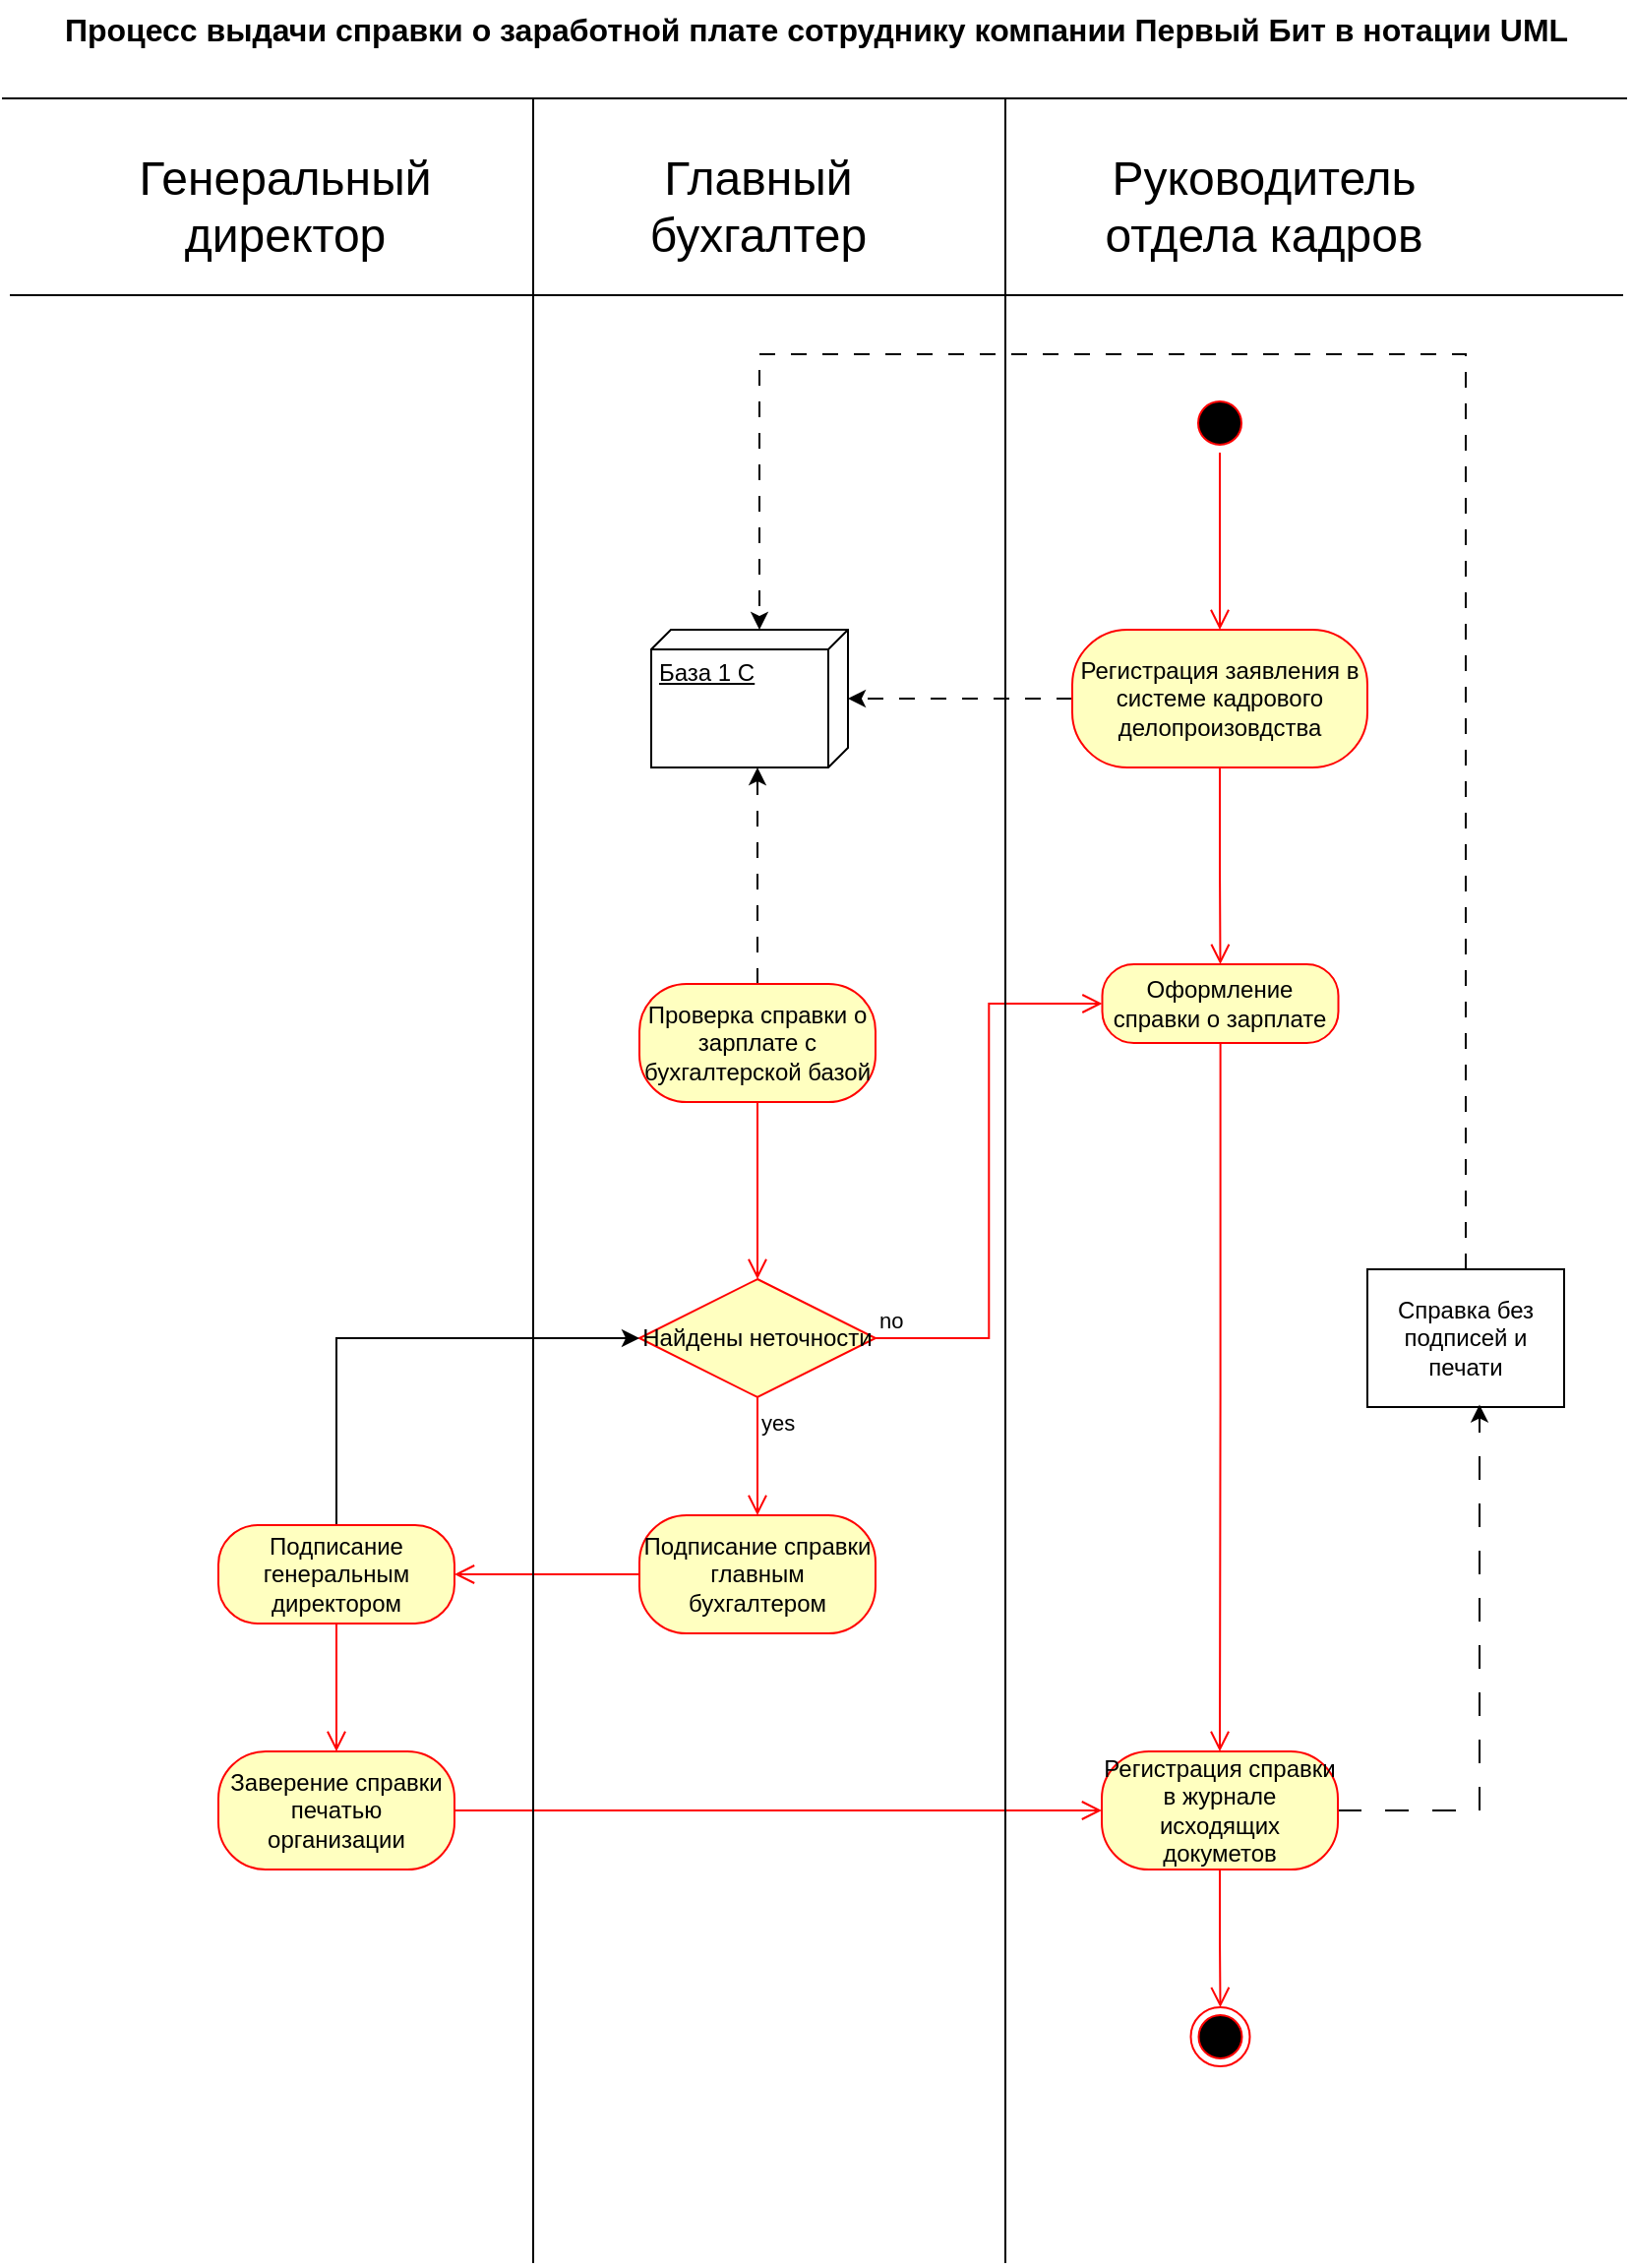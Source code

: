 <mxfile version="21.5.2" type="device">
  <diagram name="Страница 1" id="XWR6Mg31RLSGUb9R5lYL">
    <mxGraphModel dx="874" dy="522" grid="1" gridSize="10" guides="1" tooltips="1" connect="1" arrows="1" fold="1" page="1" pageScale="1" pageWidth="827" pageHeight="1169" math="0" shadow="0">
      <root>
        <mxCell id="0" />
        <mxCell id="1" parent="0" />
        <mxCell id="kmjslfHC8UAdAYg1NQpP-1" value="&lt;font style=&quot;font-size: 24px;&quot;&gt;Генеральный директор&lt;/font&gt;" style="text;html=1;strokeColor=none;fillColor=none;align=center;verticalAlign=middle;whiteSpace=wrap;rounded=0;rotation=0;" vertex="1" parent="1">
          <mxGeometry x="42" y="100" width="204" height="30" as="geometry" />
        </mxCell>
        <mxCell id="kmjslfHC8UAdAYg1NQpP-2" value="&lt;font style=&quot;font-size: 24px;&quot;&gt;Главный бухгалтер&lt;/font&gt;" style="text;html=1;strokeColor=none;fillColor=none;align=center;verticalAlign=middle;whiteSpace=wrap;rounded=0;rotation=0;" vertex="1" parent="1">
          <mxGeometry x="311.5" y="100" width="145" height="30" as="geometry" />
        </mxCell>
        <mxCell id="kmjslfHC8UAdAYg1NQpP-3" value="&lt;font style=&quot;font-size: 24px;&quot;&gt;Руководитель отдела кадров&lt;/font&gt;" style="text;html=1;strokeColor=none;fillColor=none;align=center;verticalAlign=middle;whiteSpace=wrap;rounded=0;rotation=0;" vertex="1" parent="1">
          <mxGeometry x="550" y="100" width="182.5" height="30" as="geometry" />
        </mxCell>
        <mxCell id="kmjslfHC8UAdAYg1NQpP-4" value="Процесс выдачи справки о заработной плате сотруднику компании Первый Бит в нотации UML" style="text;html=1;strokeColor=none;fillColor=none;align=center;verticalAlign=middle;whiteSpace=wrap;rounded=0;fontSize=16;fontStyle=1" vertex="1" parent="1">
          <mxGeometry x="20" y="10" width="788" height="30" as="geometry" />
        </mxCell>
        <mxCell id="kmjslfHC8UAdAYg1NQpP-6" value="" style="endArrow=none;html=1;rounded=0;" edge="1" parent="1">
          <mxGeometry width="50" height="50" relative="1" as="geometry">
            <mxPoint y="60" as="sourcePoint" />
            <mxPoint x="826" y="60" as="targetPoint" />
          </mxGeometry>
        </mxCell>
        <mxCell id="kmjslfHC8UAdAYg1NQpP-12" value="" style="ellipse;html=1;shape=startState;fillColor=#000000;strokeColor=#ff0000;" vertex="1" parent="1">
          <mxGeometry x="604" y="210" width="30" height="30" as="geometry" />
        </mxCell>
        <mxCell id="kmjslfHC8UAdAYg1NQpP-13" value="" style="edgeStyle=orthogonalEdgeStyle;html=1;verticalAlign=bottom;endArrow=open;endSize=8;strokeColor=#ff0000;rounded=0;" edge="1" source="kmjslfHC8UAdAYg1NQpP-12" parent="1">
          <mxGeometry relative="1" as="geometry">
            <mxPoint x="619" y="330" as="targetPoint" />
          </mxGeometry>
        </mxCell>
        <mxCell id="kmjslfHC8UAdAYg1NQpP-45" style="edgeStyle=orthogonalEdgeStyle;rounded=0;orthogonalLoop=1;jettySize=auto;html=1;exitX=0;exitY=0.5;exitDx=0;exitDy=0;dashed=1;dashPattern=8 8;" edge="1" parent="1" source="kmjslfHC8UAdAYg1NQpP-14" target="kmjslfHC8UAdAYg1NQpP-16">
          <mxGeometry relative="1" as="geometry" />
        </mxCell>
        <mxCell id="kmjslfHC8UAdAYg1NQpP-14" value="Регистрация заявления в системе кадрового делопроизовдства" style="rounded=1;whiteSpace=wrap;html=1;arcSize=40;fontColor=#000000;fillColor=#ffffc0;strokeColor=#ff0000;" vertex="1" parent="1">
          <mxGeometry x="544" y="330" width="150" height="70" as="geometry" />
        </mxCell>
        <mxCell id="kmjslfHC8UAdAYg1NQpP-15" value="" style="edgeStyle=orthogonalEdgeStyle;html=1;verticalAlign=bottom;endArrow=open;endSize=8;strokeColor=#ff0000;rounded=0;entryX=0.5;entryY=0;entryDx=0;entryDy=0;" edge="1" source="kmjslfHC8UAdAYg1NQpP-14" parent="1" target="kmjslfHC8UAdAYg1NQpP-17">
          <mxGeometry relative="1" as="geometry">
            <mxPoint x="619" y="460" as="targetPoint" />
          </mxGeometry>
        </mxCell>
        <mxCell id="kmjslfHC8UAdAYg1NQpP-16" value="База 1 С" style="verticalAlign=top;align=left;spacingTop=8;spacingLeft=2;spacingRight=12;shape=cube;size=10;direction=south;fontStyle=4;html=1;whiteSpace=wrap;" vertex="1" parent="1">
          <mxGeometry x="330" y="330" width="100" height="70" as="geometry" />
        </mxCell>
        <mxCell id="kmjslfHC8UAdAYg1NQpP-17" value="Оформление справки о зарплате" style="rounded=1;whiteSpace=wrap;html=1;arcSize=40;fontColor=#000000;fillColor=#ffffc0;strokeColor=#ff0000;" vertex="1" parent="1">
          <mxGeometry x="559.25" y="500" width="120" height="40" as="geometry" />
        </mxCell>
        <mxCell id="kmjslfHC8UAdAYg1NQpP-18" value="" style="edgeStyle=orthogonalEdgeStyle;html=1;verticalAlign=bottom;endArrow=open;endSize=8;strokeColor=#ff0000;rounded=0;entryX=0.5;entryY=0;entryDx=0;entryDy=0;" edge="1" source="kmjslfHC8UAdAYg1NQpP-17" parent="1" target="kmjslfHC8UAdAYg1NQpP-33">
          <mxGeometry relative="1" as="geometry">
            <mxPoint x="619" y="560" as="targetPoint" />
          </mxGeometry>
        </mxCell>
        <mxCell id="kmjslfHC8UAdAYg1NQpP-48" style="edgeStyle=orthogonalEdgeStyle;rounded=0;orthogonalLoop=1;jettySize=auto;html=1;exitX=0.5;exitY=0;exitDx=0;exitDy=0;entryX=0;entryY=0;entryDx=0;entryDy=45;entryPerimeter=0;dashed=1;dashPattern=8 8;" edge="1" parent="1" source="kmjslfHC8UAdAYg1NQpP-19" target="kmjslfHC8UAdAYg1NQpP-16">
          <mxGeometry relative="1" as="geometry">
            <Array as="points">
              <mxPoint x="744" y="190" />
              <mxPoint x="385" y="190" />
            </Array>
          </mxGeometry>
        </mxCell>
        <mxCell id="kmjslfHC8UAdAYg1NQpP-19" value="Справка без подписей и печати" style="html=1;whiteSpace=wrap;" vertex="1" parent="1">
          <mxGeometry x="694" y="655" width="100" height="70" as="geometry" />
        </mxCell>
        <mxCell id="kmjslfHC8UAdAYg1NQpP-46" style="edgeStyle=orthogonalEdgeStyle;rounded=0;orthogonalLoop=1;jettySize=auto;html=1;exitX=0.5;exitY=0;exitDx=0;exitDy=0;entryX=1;entryY=0.46;entryDx=0;entryDy=0;entryPerimeter=0;dashed=1;dashPattern=8 8;" edge="1" parent="1" source="kmjslfHC8UAdAYg1NQpP-21" target="kmjslfHC8UAdAYg1NQpP-16">
          <mxGeometry relative="1" as="geometry" />
        </mxCell>
        <mxCell id="kmjslfHC8UAdAYg1NQpP-21" value="Проверка справки о зарплате с бухгалтерской базой" style="rounded=1;whiteSpace=wrap;html=1;arcSize=40;fontColor=#000000;fillColor=#ffffc0;strokeColor=#ff0000;" vertex="1" parent="1">
          <mxGeometry x="324" y="510" width="120" height="60" as="geometry" />
        </mxCell>
        <mxCell id="kmjslfHC8UAdAYg1NQpP-22" value="" style="edgeStyle=orthogonalEdgeStyle;html=1;verticalAlign=bottom;endArrow=open;endSize=8;strokeColor=#ff0000;rounded=0;entryX=0.5;entryY=0;entryDx=0;entryDy=0;" edge="1" source="kmjslfHC8UAdAYg1NQpP-21" parent="1" target="kmjslfHC8UAdAYg1NQpP-23">
          <mxGeometry relative="1" as="geometry">
            <mxPoint x="384" y="630" as="targetPoint" />
          </mxGeometry>
        </mxCell>
        <mxCell id="kmjslfHC8UAdAYg1NQpP-23" value="Найдены неточности" style="rhombus;whiteSpace=wrap;html=1;fontColor=#000000;fillColor=#ffffc0;strokeColor=#ff0000;" vertex="1" parent="1">
          <mxGeometry x="324" y="660" width="120" height="60" as="geometry" />
        </mxCell>
        <mxCell id="kmjslfHC8UAdAYg1NQpP-24" value="no" style="edgeStyle=orthogonalEdgeStyle;html=1;align=left;verticalAlign=bottom;endArrow=open;endSize=8;strokeColor=#ff0000;rounded=0;entryX=0;entryY=0.5;entryDx=0;entryDy=0;" edge="1" source="kmjslfHC8UAdAYg1NQpP-23" parent="1" target="kmjslfHC8UAdAYg1NQpP-17">
          <mxGeometry x="-1" relative="1" as="geometry">
            <mxPoint x="534" y="690" as="targetPoint" />
          </mxGeometry>
        </mxCell>
        <mxCell id="kmjslfHC8UAdAYg1NQpP-25" value="yes" style="edgeStyle=orthogonalEdgeStyle;html=1;align=left;verticalAlign=top;endArrow=open;endSize=8;strokeColor=#ff0000;rounded=0;entryX=0.5;entryY=0;entryDx=0;entryDy=0;" edge="1" source="kmjslfHC8UAdAYg1NQpP-23" parent="1" target="kmjslfHC8UAdAYg1NQpP-27">
          <mxGeometry x="-1" relative="1" as="geometry">
            <mxPoint x="384" y="730" as="targetPoint" />
          </mxGeometry>
        </mxCell>
        <mxCell id="kmjslfHC8UAdAYg1NQpP-27" value="Подписание справки&lt;br style=&quot;border-color: var(--border-color);&quot;&gt;главным бухгалтером" style="rounded=1;whiteSpace=wrap;html=1;arcSize=40;fontColor=#000000;fillColor=#ffffc0;strokeColor=#ff0000;" vertex="1" parent="1">
          <mxGeometry x="324" y="780" width="120" height="60" as="geometry" />
        </mxCell>
        <mxCell id="kmjslfHC8UAdAYg1NQpP-28" value="" style="edgeStyle=orthogonalEdgeStyle;html=1;verticalAlign=bottom;endArrow=open;endSize=8;strokeColor=#ff0000;rounded=0;entryX=1;entryY=0.5;entryDx=0;entryDy=0;" edge="1" source="kmjslfHC8UAdAYg1NQpP-27" parent="1" target="kmjslfHC8UAdAYg1NQpP-29">
          <mxGeometry relative="1" as="geometry">
            <mxPoint x="384" y="900" as="targetPoint" />
          </mxGeometry>
        </mxCell>
        <mxCell id="kmjslfHC8UAdAYg1NQpP-37" style="edgeStyle=orthogonalEdgeStyle;rounded=0;orthogonalLoop=1;jettySize=auto;html=1;exitX=0.5;exitY=0;exitDx=0;exitDy=0;entryX=0;entryY=0.5;entryDx=0;entryDy=0;" edge="1" parent="1" source="kmjslfHC8UAdAYg1NQpP-29" target="kmjslfHC8UAdAYg1NQpP-23">
          <mxGeometry relative="1" as="geometry" />
        </mxCell>
        <mxCell id="kmjslfHC8UAdAYg1NQpP-29" value="Подписание генеральным директором" style="rounded=1;whiteSpace=wrap;html=1;arcSize=40;fontColor=#000000;fillColor=#ffffc0;strokeColor=#ff0000;" vertex="1" parent="1">
          <mxGeometry x="110" y="785" width="120" height="50" as="geometry" />
        </mxCell>
        <mxCell id="kmjslfHC8UAdAYg1NQpP-30" value="" style="edgeStyle=orthogonalEdgeStyle;html=1;verticalAlign=bottom;endArrow=open;endSize=8;strokeColor=#ff0000;rounded=0;entryX=0.5;entryY=0;entryDx=0;entryDy=0;" edge="1" source="kmjslfHC8UAdAYg1NQpP-29" parent="1" target="kmjslfHC8UAdAYg1NQpP-31">
          <mxGeometry relative="1" as="geometry">
            <mxPoint x="170" y="880" as="targetPoint" />
          </mxGeometry>
        </mxCell>
        <mxCell id="kmjslfHC8UAdAYg1NQpP-31" value="Заверение справки печатью организации" style="rounded=1;whiteSpace=wrap;html=1;arcSize=40;fontColor=#000000;fillColor=#ffffc0;strokeColor=#ff0000;" vertex="1" parent="1">
          <mxGeometry x="110" y="900" width="120" height="60" as="geometry" />
        </mxCell>
        <mxCell id="kmjslfHC8UAdAYg1NQpP-32" value="" style="edgeStyle=orthogonalEdgeStyle;html=1;verticalAlign=bottom;endArrow=open;endSize=8;strokeColor=#ff0000;rounded=0;entryX=0;entryY=0.5;entryDx=0;entryDy=0;" edge="1" source="kmjslfHC8UAdAYg1NQpP-31" parent="1" target="kmjslfHC8UAdAYg1NQpP-33">
          <mxGeometry relative="1" as="geometry">
            <mxPoint x="170" y="1020" as="targetPoint" />
          </mxGeometry>
        </mxCell>
        <mxCell id="kmjslfHC8UAdAYg1NQpP-47" style="edgeStyle=orthogonalEdgeStyle;rounded=0;orthogonalLoop=1;jettySize=auto;html=1;exitX=1;exitY=0.5;exitDx=0;exitDy=0;entryX=0.57;entryY=0.983;entryDx=0;entryDy=0;entryPerimeter=0;dashed=1;dashPattern=12 12;" edge="1" parent="1" source="kmjslfHC8UAdAYg1NQpP-33" target="kmjslfHC8UAdAYg1NQpP-19">
          <mxGeometry relative="1" as="geometry" />
        </mxCell>
        <mxCell id="kmjslfHC8UAdAYg1NQpP-33" value="Регистрация справки в журнале исходящих докуметов" style="rounded=1;whiteSpace=wrap;html=1;arcSize=40;fontColor=#000000;fillColor=#ffffc0;strokeColor=#ff0000;" vertex="1" parent="1">
          <mxGeometry x="559" y="900" width="120" height="60" as="geometry" />
        </mxCell>
        <mxCell id="kmjslfHC8UAdAYg1NQpP-34" value="" style="edgeStyle=orthogonalEdgeStyle;html=1;verticalAlign=bottom;endArrow=open;endSize=8;strokeColor=#ff0000;rounded=0;entryX=0.5;entryY=0;entryDx=0;entryDy=0;" edge="1" source="kmjslfHC8UAdAYg1NQpP-33" parent="1" target="kmjslfHC8UAdAYg1NQpP-35">
          <mxGeometry relative="1" as="geometry">
            <mxPoint x="619" y="1010" as="targetPoint" />
          </mxGeometry>
        </mxCell>
        <mxCell id="kmjslfHC8UAdAYg1NQpP-35" value="" style="ellipse;html=1;shape=endState;fillColor=#000000;strokeColor=#ff0000;" vertex="1" parent="1">
          <mxGeometry x="604.25" y="1030" width="30" height="30" as="geometry" />
        </mxCell>
        <mxCell id="kmjslfHC8UAdAYg1NQpP-38" value="" style="endArrow=none;html=1;rounded=0;" edge="1" parent="1">
          <mxGeometry width="50" height="50" relative="1" as="geometry">
            <mxPoint x="4" y="160" as="sourcePoint" />
            <mxPoint x="824" y="160" as="targetPoint" />
          </mxGeometry>
        </mxCell>
        <mxCell id="kmjslfHC8UAdAYg1NQpP-39" value="" style="endArrow=none;html=1;rounded=0;" edge="1" parent="1">
          <mxGeometry width="50" height="50" relative="1" as="geometry">
            <mxPoint x="270" y="1160" as="sourcePoint" />
            <mxPoint x="270" y="60" as="targetPoint" />
          </mxGeometry>
        </mxCell>
        <mxCell id="kmjslfHC8UAdAYg1NQpP-40" value="" style="endArrow=none;html=1;rounded=0;" edge="1" parent="1">
          <mxGeometry width="50" height="50" relative="1" as="geometry">
            <mxPoint x="510" y="1160" as="sourcePoint" />
            <mxPoint x="510" y="60" as="targetPoint" />
          </mxGeometry>
        </mxCell>
      </root>
    </mxGraphModel>
  </diagram>
</mxfile>
